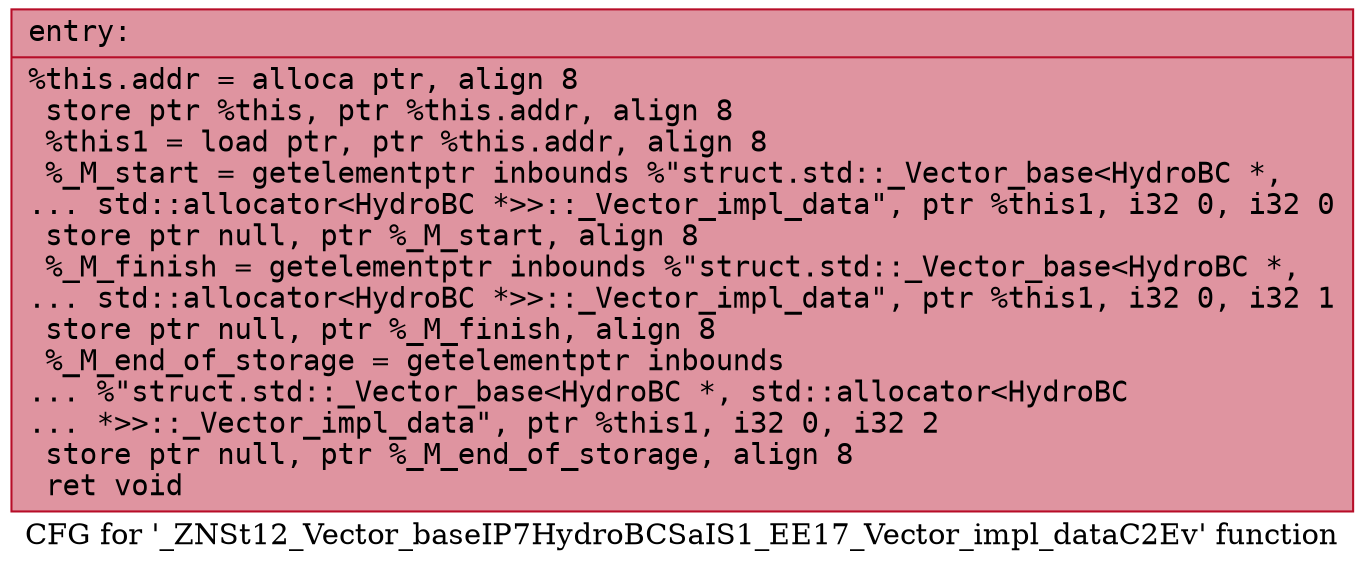 digraph "CFG for '_ZNSt12_Vector_baseIP7HydroBCSaIS1_EE17_Vector_impl_dataC2Ev' function" {
	label="CFG for '_ZNSt12_Vector_baseIP7HydroBCSaIS1_EE17_Vector_impl_dataC2Ev' function";

	Node0x561869913b00 [shape=record,color="#b70d28ff", style=filled, fillcolor="#b70d2870" fontname="Courier",label="{entry:\l|  %this.addr = alloca ptr, align 8\l  store ptr %this, ptr %this.addr, align 8\l  %this1 = load ptr, ptr %this.addr, align 8\l  %_M_start = getelementptr inbounds %\"struct.std::_Vector_base\<HydroBC *,\l... std::allocator\<HydroBC *\>\>::_Vector_impl_data\", ptr %this1, i32 0, i32 0\l  store ptr null, ptr %_M_start, align 8\l  %_M_finish = getelementptr inbounds %\"struct.std::_Vector_base\<HydroBC *,\l... std::allocator\<HydroBC *\>\>::_Vector_impl_data\", ptr %this1, i32 0, i32 1\l  store ptr null, ptr %_M_finish, align 8\l  %_M_end_of_storage = getelementptr inbounds\l... %\"struct.std::_Vector_base\<HydroBC *, std::allocator\<HydroBC\l... *\>\>::_Vector_impl_data\", ptr %this1, i32 0, i32 2\l  store ptr null, ptr %_M_end_of_storage, align 8\l  ret void\l}"];
}
